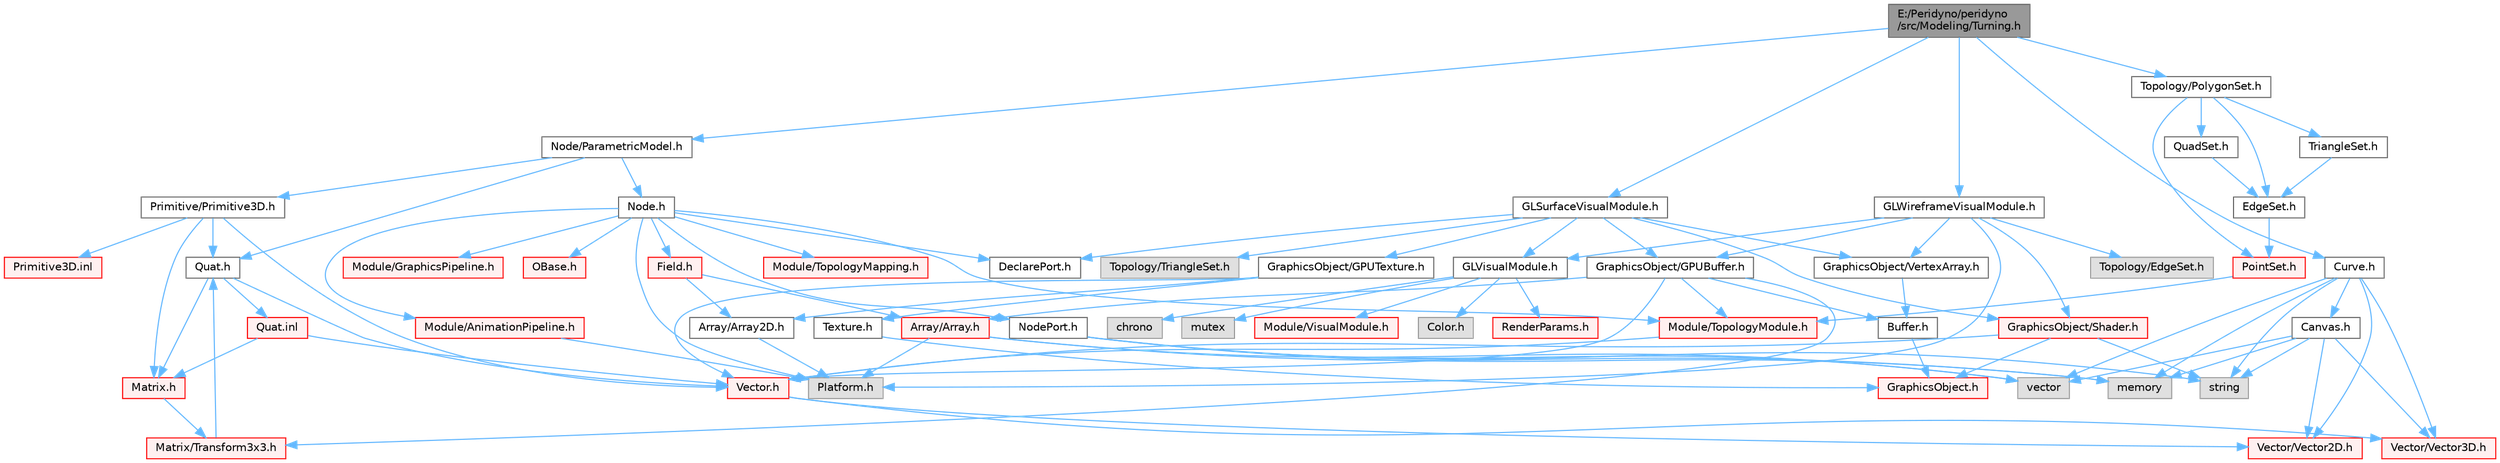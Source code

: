 digraph "E:/Peridyno/peridyno/src/Modeling/Turning.h"
{
 // LATEX_PDF_SIZE
  bgcolor="transparent";
  edge [fontname=Helvetica,fontsize=10,labelfontname=Helvetica,labelfontsize=10];
  node [fontname=Helvetica,fontsize=10,shape=box,height=0.2,width=0.4];
  Node1 [id="Node000001",label="E:/Peridyno/peridyno\l/src/Modeling/Turning.h",height=0.2,width=0.4,color="gray40", fillcolor="grey60", style="filled", fontcolor="black",tooltip=" "];
  Node1 -> Node2 [id="edge1_Node000001_Node000002",color="steelblue1",style="solid",tooltip=" "];
  Node2 [id="Node000002",label="Node/ParametricModel.h",height=0.2,width=0.4,color="grey40", fillcolor="white", style="filled",URL="$_parametric_model_8h.html",tooltip=" "];
  Node2 -> Node3 [id="edge2_Node000002_Node000003",color="steelblue1",style="solid",tooltip=" "];
  Node3 [id="Node000003",label="Node.h",height=0.2,width=0.4,color="grey40", fillcolor="white", style="filled",URL="$_node_8h.html",tooltip=" "];
  Node3 -> Node4 [id="edge3_Node000003_Node000004",color="steelblue1",style="solid",tooltip=" "];
  Node4 [id="Node000004",label="OBase.h",height=0.2,width=0.4,color="red", fillcolor="#FFF0F0", style="filled",URL="$_o_base_8h.html",tooltip=" "];
  Node3 -> Node16 [id="edge4_Node000003_Node000016",color="steelblue1",style="solid",tooltip=" "];
  Node16 [id="Node000016",label="Field.h",height=0.2,width=0.4,color="red", fillcolor="#FFF0F0", style="filled",URL="$_field_8h.html",tooltip=" "];
  Node16 -> Node19 [id="edge5_Node000016_Node000019",color="steelblue1",style="solid",tooltip=" "];
  Node19 [id="Node000019",label="Array/Array.h",height=0.2,width=0.4,color="red", fillcolor="#FFF0F0", style="filled",URL="$_array_8h.html",tooltip=" "];
  Node19 -> Node7 [id="edge6_Node000019_Node000007",color="steelblue1",style="solid",tooltip=" "];
  Node7 [id="Node000007",label="Platform.h",height=0.2,width=0.4,color="grey60", fillcolor="#E0E0E0", style="filled",tooltip=" "];
  Node19 -> Node21 [id="edge7_Node000019_Node000021",color="steelblue1",style="solid",tooltip=" "];
  Node21 [id="Node000021",label="vector",height=0.2,width=0.4,color="grey60", fillcolor="#E0E0E0", style="filled",tooltip=" "];
  Node19 -> Node22 [id="edge8_Node000019_Node000022",color="steelblue1",style="solid",tooltip=" "];
  Node22 [id="Node000022",label="memory",height=0.2,width=0.4,color="grey60", fillcolor="#E0E0E0", style="filled",tooltip=" "];
  Node16 -> Node24 [id="edge9_Node000016_Node000024",color="steelblue1",style="solid",tooltip=" "];
  Node24 [id="Node000024",label="Array/Array2D.h",height=0.2,width=0.4,color="grey40", fillcolor="white", style="filled",URL="$_array2_d_8h.html",tooltip=" "];
  Node24 -> Node7 [id="edge10_Node000024_Node000007",color="steelblue1",style="solid",tooltip=" "];
  Node3 -> Node7 [id="edge11_Node000003_Node000007",color="steelblue1",style="solid",tooltip=" "];
  Node3 -> Node71 [id="edge12_Node000003_Node000071",color="steelblue1",style="solid",tooltip=" "];
  Node71 [id="Node000071",label="DeclarePort.h",height=0.2,width=0.4,color="grey40", fillcolor="white", style="filled",URL="$_declare_port_8h.html",tooltip=" "];
  Node3 -> Node72 [id="edge13_Node000003_Node000072",color="steelblue1",style="solid",tooltip=" "];
  Node72 [id="Node000072",label="NodePort.h",height=0.2,width=0.4,color="grey40", fillcolor="white", style="filled",URL="$_node_port_8h.html",tooltip=" "];
  Node72 -> Node10 [id="edge14_Node000072_Node000010",color="steelblue1",style="solid",tooltip=" "];
  Node10 [id="Node000010",label="string",height=0.2,width=0.4,color="grey60", fillcolor="#E0E0E0", style="filled",tooltip=" "];
  Node72 -> Node21 [id="edge15_Node000072_Node000021",color="steelblue1",style="solid",tooltip=" "];
  Node72 -> Node22 [id="edge16_Node000072_Node000022",color="steelblue1",style="solid",tooltip=" "];
  Node3 -> Node73 [id="edge17_Node000003_Node000073",color="steelblue1",style="solid",tooltip=" "];
  Node73 [id="Node000073",label="Module/TopologyModule.h",height=0.2,width=0.4,color="red", fillcolor="#FFF0F0", style="filled",URL="$_topology_module_8h.html",tooltip=" "];
  Node73 -> Node31 [id="edge18_Node000073_Node000031",color="steelblue1",style="solid",tooltip=" "];
  Node31 [id="Node000031",label="Vector.h",height=0.2,width=0.4,color="red", fillcolor="#FFF0F0", style="filled",URL="$_vector_8h.html",tooltip=" "];
  Node31 -> Node32 [id="edge19_Node000031_Node000032",color="steelblue1",style="solid",tooltip=" "];
  Node32 [id="Node000032",label="Vector/Vector2D.h",height=0.2,width=0.4,color="red", fillcolor="#FFF0F0", style="filled",URL="$_vector2_d_8h.html",tooltip=" "];
  Node31 -> Node38 [id="edge20_Node000031_Node000038",color="steelblue1",style="solid",tooltip=" "];
  Node38 [id="Node000038",label="Vector/Vector3D.h",height=0.2,width=0.4,color="red", fillcolor="#FFF0F0", style="filled",URL="$_vector3_d_8h.html",tooltip=" "];
  Node3 -> Node93 [id="edge21_Node000003_Node000093",color="steelblue1",style="solid",tooltip=" "];
  Node93 [id="Node000093",label="Module/TopologyMapping.h",height=0.2,width=0.4,color="red", fillcolor="#FFF0F0", style="filled",URL="$_topology_mapping_8h.html",tooltip=" "];
  Node3 -> Node94 [id="edge22_Node000003_Node000094",color="steelblue1",style="solid",tooltip=" "];
  Node94 [id="Node000094",label="Module/AnimationPipeline.h",height=0.2,width=0.4,color="red", fillcolor="#FFF0F0", style="filled",URL="$_animation_pipeline_8h.html",tooltip=" "];
  Node94 -> Node7 [id="edge23_Node000094_Node000007",color="steelblue1",style="solid",tooltip=" "];
  Node3 -> Node96 [id="edge24_Node000003_Node000096",color="steelblue1",style="solid",tooltip=" "];
  Node96 [id="Node000096",label="Module/GraphicsPipeline.h",height=0.2,width=0.4,color="red", fillcolor="#FFF0F0", style="filled",URL="$_graphics_pipeline_8h.html",tooltip=" "];
  Node2 -> Node62 [id="edge25_Node000002_Node000062",color="steelblue1",style="solid",tooltip=" "];
  Node62 [id="Node000062",label="Quat.h",height=0.2,width=0.4,color="grey40", fillcolor="white", style="filled",URL="$_quat_8h.html",tooltip="Implementation of quaternion."];
  Node62 -> Node31 [id="edge26_Node000062_Node000031",color="steelblue1",style="solid",tooltip=" "];
  Node62 -> Node49 [id="edge27_Node000062_Node000049",color="steelblue1",style="solid",tooltip=" "];
  Node49 [id="Node000049",label="Matrix.h",height=0.2,width=0.4,color="red", fillcolor="#FFF0F0", style="filled",URL="$_matrix_8h.html",tooltip=" "];
  Node49 -> Node61 [id="edge28_Node000049_Node000061",color="steelblue1",style="solid",tooltip=" "];
  Node61 [id="Node000061",label="Matrix/Transform3x3.h",height=0.2,width=0.4,color="red", fillcolor="#FFF0F0", style="filled",URL="$_transform3x3_8h.html",tooltip=" "];
  Node61 -> Node62 [id="edge29_Node000061_Node000062",color="steelblue1",style="solid",tooltip=" "];
  Node62 -> Node63 [id="edge30_Node000062_Node000063",color="steelblue1",style="solid",tooltip=" "];
  Node63 [id="Node000063",label="Quat.inl",height=0.2,width=0.4,color="red", fillcolor="#FFF0F0", style="filled",URL="$_quat_8inl.html",tooltip=" "];
  Node63 -> Node31 [id="edge31_Node000063_Node000031",color="steelblue1",style="solid",tooltip=" "];
  Node63 -> Node49 [id="edge32_Node000063_Node000049",color="steelblue1",style="solid",tooltip=" "];
  Node2 -> Node97 [id="edge33_Node000002_Node000097",color="steelblue1",style="solid",tooltip=" "];
  Node97 [id="Node000097",label="Primitive/Primitive3D.h",height=0.2,width=0.4,color="grey40", fillcolor="white", style="filled",URL="$_primitive3_d_8h.html",tooltip=" "];
  Node97 -> Node31 [id="edge34_Node000097_Node000031",color="steelblue1",style="solid",tooltip=" "];
  Node97 -> Node49 [id="edge35_Node000097_Node000049",color="steelblue1",style="solid",tooltip=" "];
  Node97 -> Node62 [id="edge36_Node000097_Node000062",color="steelblue1",style="solid",tooltip=" "];
  Node97 -> Node98 [id="edge37_Node000097_Node000098",color="steelblue1",style="solid",tooltip=" "];
  Node98 [id="Node000098",label="Primitive3D.inl",height=0.2,width=0.4,color="red", fillcolor="#FFF0F0", style="filled",URL="$_primitive3_d_8inl.html",tooltip=" "];
  Node1 -> Node101 [id="edge38_Node000001_Node000101",color="steelblue1",style="solid",tooltip=" "];
  Node101 [id="Node000101",label="GLSurfaceVisualModule.h",height=0.2,width=0.4,color="grey40", fillcolor="white", style="filled",URL="$_g_l_surface_visual_module_8h.html",tooltip=" "];
  Node101 -> Node71 [id="edge39_Node000101_Node000071",color="steelblue1",style="solid",tooltip=" "];
  Node101 -> Node102 [id="edge40_Node000101_Node000102",color="steelblue1",style="solid",tooltip=" "];
  Node102 [id="Node000102",label="Topology/TriangleSet.h",height=0.2,width=0.4,color="grey60", fillcolor="#E0E0E0", style="filled",tooltip=" "];
  Node101 -> Node103 [id="edge41_Node000101_Node000103",color="steelblue1",style="solid",tooltip=" "];
  Node103 [id="Node000103",label="GLVisualModule.h",height=0.2,width=0.4,color="grey40", fillcolor="white", style="filled",URL="$_g_l_visual_module_8h.html",tooltip=" "];
  Node103 -> Node104 [id="edge42_Node000103_Node000104",color="steelblue1",style="solid",tooltip=" "];
  Node104 [id="Node000104",label="chrono",height=0.2,width=0.4,color="grey60", fillcolor="#E0E0E0", style="filled",tooltip=" "];
  Node103 -> Node76 [id="edge43_Node000103_Node000076",color="steelblue1",style="solid",tooltip=" "];
  Node76 [id="Node000076",label="mutex",height=0.2,width=0.4,color="grey60", fillcolor="#E0E0E0", style="filled",tooltip=" "];
  Node103 -> Node105 [id="edge44_Node000103_Node000105",color="steelblue1",style="solid",tooltip=" "];
  Node105 [id="Node000105",label="Module/VisualModule.h",height=0.2,width=0.4,color="red", fillcolor="#FFF0F0", style="filled",URL="$_visual_module_8h.html",tooltip=" "];
  Node103 -> Node106 [id="edge45_Node000103_Node000106",color="steelblue1",style="solid",tooltip=" "];
  Node106 [id="Node000106",label="Color.h",height=0.2,width=0.4,color="grey60", fillcolor="#E0E0E0", style="filled",tooltip=" "];
  Node103 -> Node107 [id="edge46_Node000103_Node000107",color="steelblue1",style="solid",tooltip=" "];
  Node107 [id="Node000107",label="RenderParams.h",height=0.2,width=0.4,color="red", fillcolor="#FFF0F0", style="filled",URL="$_render_params_8h.html",tooltip=" "];
  Node101 -> Node108 [id="edge47_Node000101_Node000108",color="steelblue1",style="solid",tooltip=" "];
  Node108 [id="Node000108",label="GraphicsObject/GPUBuffer.h",height=0.2,width=0.4,color="grey40", fillcolor="white", style="filled",URL="$_g_p_u_buffer_8h.html",tooltip=" "];
  Node108 -> Node109 [id="edge48_Node000108_Node000109",color="steelblue1",style="solid",tooltip=" "];
  Node109 [id="Node000109",label="Buffer.h",height=0.2,width=0.4,color="grey40", fillcolor="white", style="filled",URL="$_buffer_8h.html",tooltip=" "];
  Node109 -> Node110 [id="edge49_Node000109_Node000110",color="steelblue1",style="solid",tooltip=" "];
  Node110 [id="Node000110",label="GraphicsObject.h",height=0.2,width=0.4,color="red", fillcolor="#FFF0F0", style="filled",URL="$_graphics_object_8h.html",tooltip=" "];
  Node108 -> Node19 [id="edge50_Node000108_Node000019",color="steelblue1",style="solid",tooltip=" "];
  Node108 -> Node31 [id="edge51_Node000108_Node000031",color="steelblue1",style="solid",tooltip=" "];
  Node108 -> Node61 [id="edge52_Node000108_Node000061",color="steelblue1",style="solid",tooltip=" "];
  Node108 -> Node73 [id="edge53_Node000108_Node000073",color="steelblue1",style="solid",tooltip=" "];
  Node101 -> Node111 [id="edge54_Node000101_Node000111",color="steelblue1",style="solid",tooltip=" "];
  Node111 [id="Node000111",label="GraphicsObject/GPUTexture.h",height=0.2,width=0.4,color="grey40", fillcolor="white", style="filled",URL="$_g_p_u_texture_8h.html",tooltip=" "];
  Node111 -> Node112 [id="edge55_Node000111_Node000112",color="steelblue1",style="solid",tooltip=" "];
  Node112 [id="Node000112",label="Texture.h",height=0.2,width=0.4,color="grey40", fillcolor="white", style="filled",URL="$_texture_8h.html",tooltip=" "];
  Node112 -> Node110 [id="edge56_Node000112_Node000110",color="steelblue1",style="solid",tooltip=" "];
  Node111 -> Node31 [id="edge57_Node000111_Node000031",color="steelblue1",style="solid",tooltip=" "];
  Node111 -> Node24 [id="edge58_Node000111_Node000024",color="steelblue1",style="solid",tooltip=" "];
  Node101 -> Node113 [id="edge59_Node000101_Node000113",color="steelblue1",style="solid",tooltip=" "];
  Node113 [id="Node000113",label="GraphicsObject/VertexArray.h",height=0.2,width=0.4,color="grey40", fillcolor="white", style="filled",URL="$_vertex_array_8h.html",tooltip=" "];
  Node113 -> Node109 [id="edge60_Node000113_Node000109",color="steelblue1",style="solid",tooltip=" "];
  Node101 -> Node114 [id="edge61_Node000101_Node000114",color="steelblue1",style="solid",tooltip=" "];
  Node114 [id="Node000114",label="GraphicsObject/Shader.h",height=0.2,width=0.4,color="red", fillcolor="#FFF0F0", style="filled",URL="$_shader_8h.html",tooltip=" "];
  Node114 -> Node110 [id="edge62_Node000114_Node000110",color="steelblue1",style="solid",tooltip=" "];
  Node114 -> Node10 [id="edge63_Node000114_Node000010",color="steelblue1",style="solid",tooltip=" "];
  Node114 -> Node31 [id="edge64_Node000114_Node000031",color="steelblue1",style="solid",tooltip=" "];
  Node1 -> Node115 [id="edge65_Node000001_Node000115",color="steelblue1",style="solid",tooltip=" "];
  Node115 [id="Node000115",label="GLWireframeVisualModule.h",height=0.2,width=0.4,color="grey40", fillcolor="white", style="filled",URL="$_g_l_wireframe_visual_module_8h.html",tooltip=" "];
  Node115 -> Node7 [id="edge66_Node000115_Node000007",color="steelblue1",style="solid",tooltip=" "];
  Node115 -> Node116 [id="edge67_Node000115_Node000116",color="steelblue1",style="solid",tooltip=" "];
  Node116 [id="Node000116",label="Topology/EdgeSet.h",height=0.2,width=0.4,color="grey60", fillcolor="#E0E0E0", style="filled",tooltip=" "];
  Node115 -> Node103 [id="edge68_Node000115_Node000103",color="steelblue1",style="solid",tooltip=" "];
  Node115 -> Node108 [id="edge69_Node000115_Node000108",color="steelblue1",style="solid",tooltip=" "];
  Node115 -> Node113 [id="edge70_Node000115_Node000113",color="steelblue1",style="solid",tooltip=" "];
  Node115 -> Node114 [id="edge71_Node000115_Node000114",color="steelblue1",style="solid",tooltip=" "];
  Node1 -> Node70 [id="edge72_Node000001_Node000070",color="steelblue1",style="solid",tooltip=" "];
  Node70 [id="Node000070",label="Curve.h",height=0.2,width=0.4,color="grey40", fillcolor="white", style="filled",URL="$_curve_8h.html",tooltip=" "];
  Node70 -> Node21 [id="edge73_Node000070_Node000021",color="steelblue1",style="solid",tooltip=" "];
  Node70 -> Node22 [id="edge74_Node000070_Node000022",color="steelblue1",style="solid",tooltip=" "];
  Node70 -> Node10 [id="edge75_Node000070_Node000010",color="steelblue1",style="solid",tooltip=" "];
  Node70 -> Node32 [id="edge76_Node000070_Node000032",color="steelblue1",style="solid",tooltip=" "];
  Node70 -> Node38 [id="edge77_Node000070_Node000038",color="steelblue1",style="solid",tooltip=" "];
  Node70 -> Node69 [id="edge78_Node000070_Node000069",color="steelblue1",style="solid",tooltip=" "];
  Node69 [id="Node000069",label="Canvas.h",height=0.2,width=0.4,color="grey40", fillcolor="white", style="filled",URL="$_canvas_8h.html",tooltip=" "];
  Node69 -> Node21 [id="edge79_Node000069_Node000021",color="steelblue1",style="solid",tooltip=" "];
  Node69 -> Node22 [id="edge80_Node000069_Node000022",color="steelblue1",style="solid",tooltip=" "];
  Node69 -> Node10 [id="edge81_Node000069_Node000010",color="steelblue1",style="solid",tooltip=" "];
  Node69 -> Node32 [id="edge82_Node000069_Node000032",color="steelblue1",style="solid",tooltip=" "];
  Node69 -> Node38 [id="edge83_Node000069_Node000038",color="steelblue1",style="solid",tooltip=" "];
  Node1 -> Node117 [id="edge84_Node000001_Node000117",color="steelblue1",style="solid",tooltip=" "];
  Node117 [id="Node000117",label="Topology/PolygonSet.h",height=0.2,width=0.4,color="grey40", fillcolor="white", style="filled",URL="$_polygon_set_8h.html",tooltip=" "];
  Node117 -> Node118 [id="edge85_Node000117_Node000118",color="steelblue1",style="solid",tooltip=" "];
  Node118 [id="Node000118",label="PointSet.h",height=0.2,width=0.4,color="red", fillcolor="#FFF0F0", style="filled",URL="$_cuda_2_topology_2_point_set_8h.html",tooltip=" "];
  Node118 -> Node73 [id="edge86_Node000118_Node000073",color="steelblue1",style="solid",tooltip=" "];
  Node117 -> Node120 [id="edge87_Node000117_Node000120",color="steelblue1",style="solid",tooltip=" "];
  Node120 [id="Node000120",label="EdgeSet.h",height=0.2,width=0.4,color="grey40", fillcolor="white", style="filled",URL="$_cuda_2_topology_2_edge_set_8h.html",tooltip=" "];
  Node120 -> Node118 [id="edge88_Node000120_Node000118",color="steelblue1",style="solid",tooltip=" "];
  Node117 -> Node121 [id="edge89_Node000117_Node000121",color="steelblue1",style="solid",tooltip=" "];
  Node121 [id="Node000121",label="TriangleSet.h",height=0.2,width=0.4,color="grey40", fillcolor="white", style="filled",URL="$_cuda_2_topology_2_triangle_set_8h.html",tooltip=" "];
  Node121 -> Node120 [id="edge90_Node000121_Node000120",color="steelblue1",style="solid",tooltip=" "];
  Node117 -> Node122 [id="edge91_Node000117_Node000122",color="steelblue1",style="solid",tooltip=" "];
  Node122 [id="Node000122",label="QuadSet.h",height=0.2,width=0.4,color="grey40", fillcolor="white", style="filled",URL="$_quad_set_8h.html",tooltip=" "];
  Node122 -> Node120 [id="edge92_Node000122_Node000120",color="steelblue1",style="solid",tooltip=" "];
}
